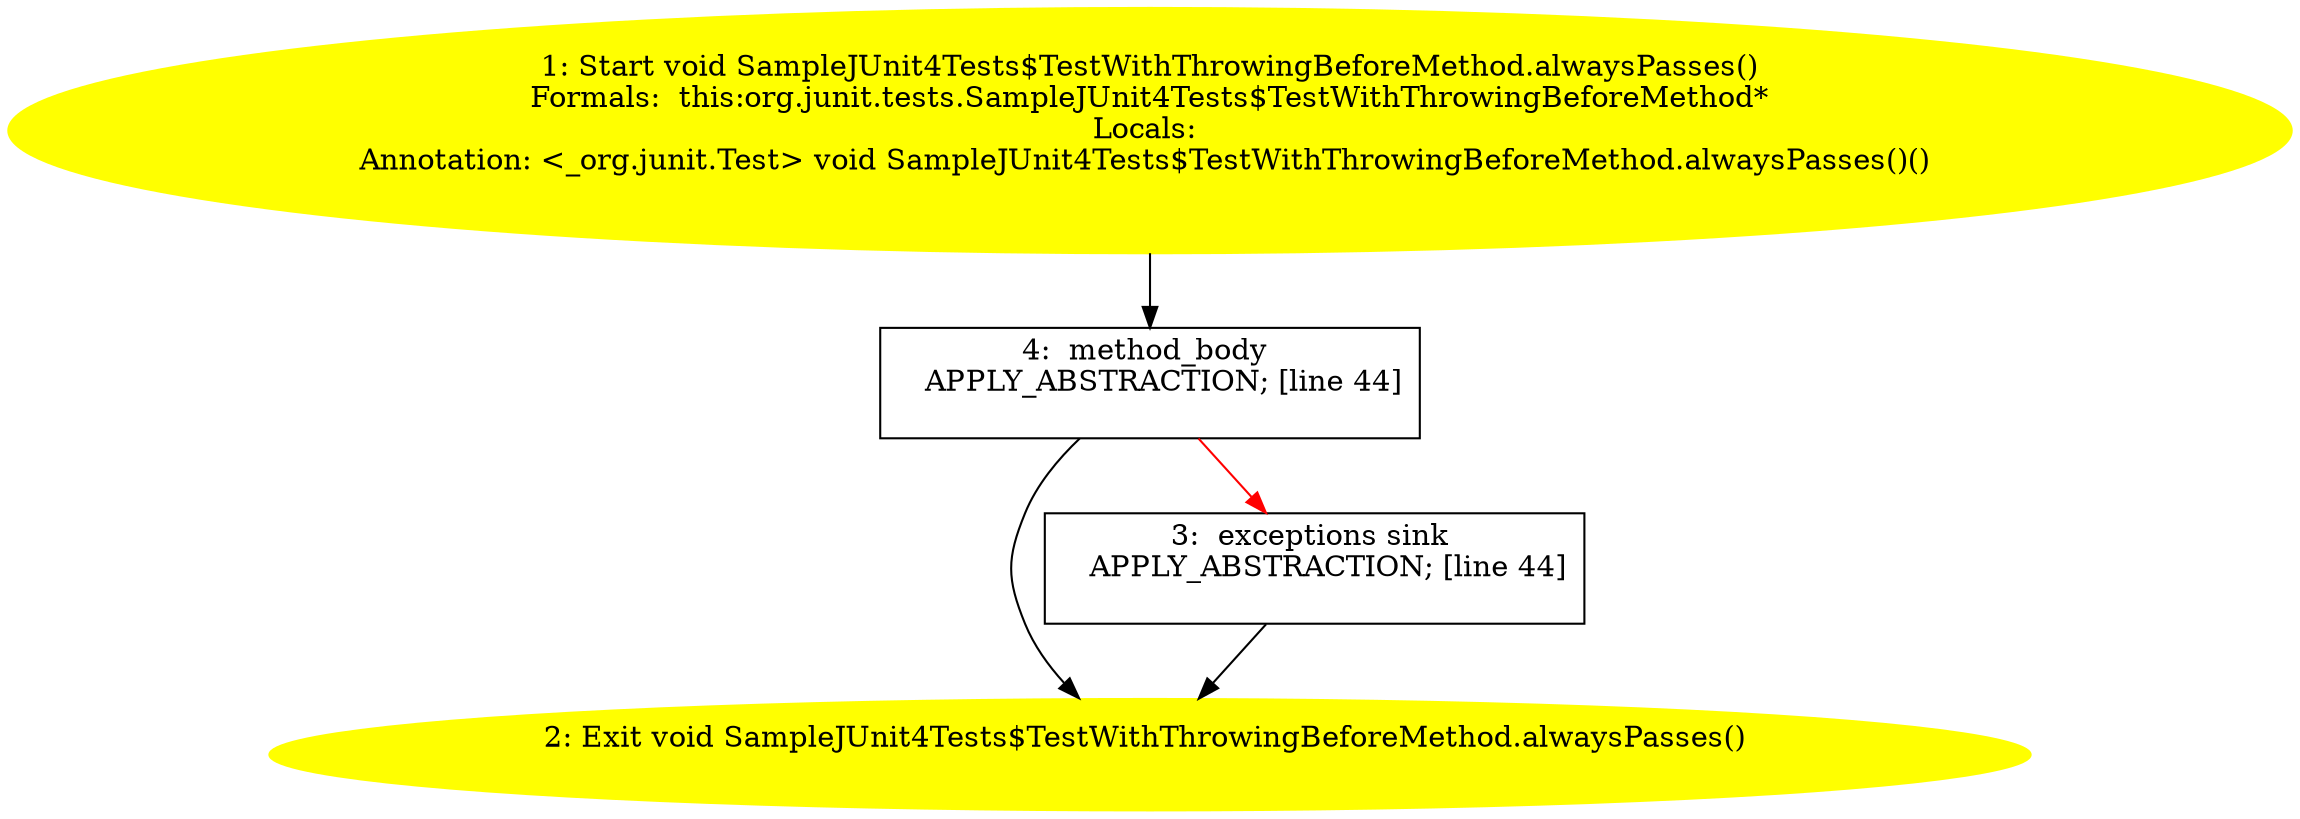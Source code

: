 /* @generated */
digraph cfg {
"org.junit.tests.SampleJUnit4Tests$TestWithThrowingBeforeMethod.alwaysPasses():void.da8db2a2fdb9b2ff520302d6bd90ff8d_1" [label="1: Start void SampleJUnit4Tests$TestWithThrowingBeforeMethod.alwaysPasses()\nFormals:  this:org.junit.tests.SampleJUnit4Tests$TestWithThrowingBeforeMethod*\nLocals: \nAnnotation: <_org.junit.Test> void SampleJUnit4Tests$TestWithThrowingBeforeMethod.alwaysPasses()() \n  " color=yellow style=filled]
	

	 "org.junit.tests.SampleJUnit4Tests$TestWithThrowingBeforeMethod.alwaysPasses():void.da8db2a2fdb9b2ff520302d6bd90ff8d_1" -> "org.junit.tests.SampleJUnit4Tests$TestWithThrowingBeforeMethod.alwaysPasses():void.da8db2a2fdb9b2ff520302d6bd90ff8d_4" ;
"org.junit.tests.SampleJUnit4Tests$TestWithThrowingBeforeMethod.alwaysPasses():void.da8db2a2fdb9b2ff520302d6bd90ff8d_2" [label="2: Exit void SampleJUnit4Tests$TestWithThrowingBeforeMethod.alwaysPasses() \n  " color=yellow style=filled]
	

"org.junit.tests.SampleJUnit4Tests$TestWithThrowingBeforeMethod.alwaysPasses():void.da8db2a2fdb9b2ff520302d6bd90ff8d_3" [label="3:  exceptions sink \n   APPLY_ABSTRACTION; [line 44]\n " shape="box"]
	

	 "org.junit.tests.SampleJUnit4Tests$TestWithThrowingBeforeMethod.alwaysPasses():void.da8db2a2fdb9b2ff520302d6bd90ff8d_3" -> "org.junit.tests.SampleJUnit4Tests$TestWithThrowingBeforeMethod.alwaysPasses():void.da8db2a2fdb9b2ff520302d6bd90ff8d_2" ;
"org.junit.tests.SampleJUnit4Tests$TestWithThrowingBeforeMethod.alwaysPasses():void.da8db2a2fdb9b2ff520302d6bd90ff8d_4" [label="4:  method_body \n   APPLY_ABSTRACTION; [line 44]\n " shape="box"]
	

	 "org.junit.tests.SampleJUnit4Tests$TestWithThrowingBeforeMethod.alwaysPasses():void.da8db2a2fdb9b2ff520302d6bd90ff8d_4" -> "org.junit.tests.SampleJUnit4Tests$TestWithThrowingBeforeMethod.alwaysPasses():void.da8db2a2fdb9b2ff520302d6bd90ff8d_2" ;
	 "org.junit.tests.SampleJUnit4Tests$TestWithThrowingBeforeMethod.alwaysPasses():void.da8db2a2fdb9b2ff520302d6bd90ff8d_4" -> "org.junit.tests.SampleJUnit4Tests$TestWithThrowingBeforeMethod.alwaysPasses():void.da8db2a2fdb9b2ff520302d6bd90ff8d_3" [color="red" ];
}

